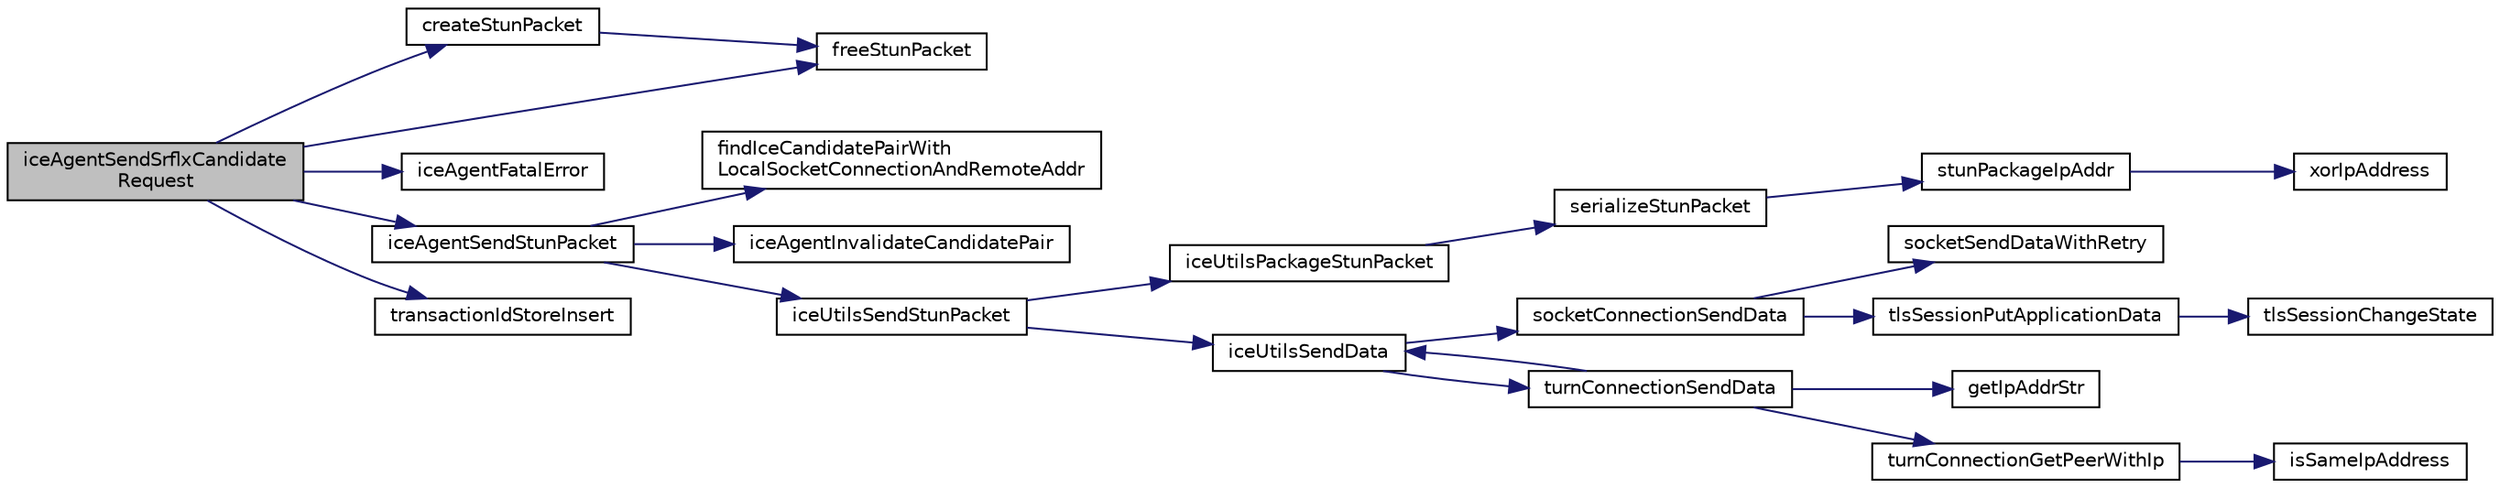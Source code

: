 digraph "iceAgentSendSrflxCandidateRequest"
{
 // LATEX_PDF_SIZE
  edge [fontname="Helvetica",fontsize="10",labelfontname="Helvetica",labelfontsize="10"];
  node [fontname="Helvetica",fontsize="10",shape=record];
  rankdir="LR";
  Node1 [label="iceAgentSendSrflxCandidate\lRequest",height=0.2,width=0.4,color="black", fillcolor="grey75", style="filled", fontcolor="black",tooltip=" "];
  Node1 -> Node2 [color="midnightblue",fontsize="10",style="solid",fontname="Helvetica"];
  Node2 [label="createStunPacket",height=0.2,width=0.4,color="black", fillcolor="white", style="filled",URL="$Stun_8c.html#a82bd20e19952bf247d16b639fc091a34",tooltip=" "];
  Node2 -> Node3 [color="midnightblue",fontsize="10",style="solid",fontname="Helvetica"];
  Node3 [label="freeStunPacket",height=0.2,width=0.4,color="black", fillcolor="white", style="filled",URL="$Stun_8c.html#a2ac5f96729bf2bfce45f59c72db4ff43",tooltip=" "];
  Node1 -> Node3 [color="midnightblue",fontsize="10",style="solid",fontname="Helvetica"];
  Node1 -> Node4 [color="midnightblue",fontsize="10",style="solid",fontname="Helvetica"];
  Node4 [label="iceAgentFatalError",height=0.2,width=0.4,color="black", fillcolor="white", style="filled",URL="$IceAgent_8c.html#ae7e2880108aafbf93c4f092712d86500",tooltip=" "];
  Node1 -> Node5 [color="midnightblue",fontsize="10",style="solid",fontname="Helvetica"];
  Node5 [label="iceAgentSendStunPacket",height=0.2,width=0.4,color="black", fillcolor="white", style="filled",URL="$IceAgent_8c.html#aff64bc1649d0c5e3390f6ad14eb9aa1e",tooltip=" "];
  Node5 -> Node6 [color="midnightblue",fontsize="10",style="solid",fontname="Helvetica"];
  Node6 [label="findIceCandidatePairWith\lLocalSocketConnectionAndRemoteAddr",height=0.2,width=0.4,color="black", fillcolor="white", style="filled",URL="$IceAgent_8c.html#a89108fd9fa5c7ef370f55cf8e69a7d77",tooltip=" "];
  Node5 -> Node7 [color="midnightblue",fontsize="10",style="solid",fontname="Helvetica"];
  Node7 [label="iceAgentInvalidateCandidatePair",height=0.2,width=0.4,color="black", fillcolor="white", style="filled",URL="$IceAgent_8c.html#add07c218275f39a2fdabc9f850eb0609",tooltip=" "];
  Node5 -> Node8 [color="midnightblue",fontsize="10",style="solid",fontname="Helvetica"];
  Node8 [label="iceUtilsSendStunPacket",height=0.2,width=0.4,color="black", fillcolor="white", style="filled",URL="$IceUtils_8c.html#a163008ed55dd5e46e25737a89d5beabb",tooltip=" "];
  Node8 -> Node9 [color="midnightblue",fontsize="10",style="solid",fontname="Helvetica"];
  Node9 [label="iceUtilsPackageStunPacket",height=0.2,width=0.4,color="black", fillcolor="white", style="filled",URL="$IceUtils_8c.html#a05a5f1ea3d3d4e73bdb4298e75f56d15",tooltip=" "];
  Node9 -> Node10 [color="midnightblue",fontsize="10",style="solid",fontname="Helvetica"];
  Node10 [label="serializeStunPacket",height=0.2,width=0.4,color="black", fillcolor="white", style="filled",URL="$Stun_8c.html#a343599eb21e2e725f465200f72c476d8",tooltip=" "];
  Node10 -> Node11 [color="midnightblue",fontsize="10",style="solid",fontname="Helvetica"];
  Node11 [label="stunPackageIpAddr",height=0.2,width=0.4,color="black", fillcolor="white", style="filled",URL="$Stun_8c.html#a0ff5d54538a4e80eca46314552a3e993",tooltip=" "];
  Node11 -> Node12 [color="midnightblue",fontsize="10",style="solid",fontname="Helvetica"];
  Node12 [label="xorIpAddress",height=0.2,width=0.4,color="black", fillcolor="white", style="filled",URL="$Stun_8c.html#a086d658c6275e5a5161934025b070c24",tooltip=" "];
  Node8 -> Node13 [color="midnightblue",fontsize="10",style="solid",fontname="Helvetica"];
  Node13 [label="iceUtilsSendData",height=0.2,width=0.4,color="black", fillcolor="white", style="filled",URL="$IceUtils_8c.html#abffd2f385a91e5840b12912df46777d4",tooltip=" "];
  Node13 -> Node14 [color="midnightblue",fontsize="10",style="solid",fontname="Helvetica"];
  Node14 [label="socketConnectionSendData",height=0.2,width=0.4,color="black", fillcolor="white", style="filled",URL="$SocketConnection_8c.html#abbba4e0cf8c625191e47489fca04d9b7",tooltip=" "];
  Node14 -> Node15 [color="midnightblue",fontsize="10",style="solid",fontname="Helvetica"];
  Node15 [label="socketSendDataWithRetry",height=0.2,width=0.4,color="black", fillcolor="white", style="filled",URL="$SocketConnection_8c.html#a731488b5d3008cdfe4ba64b9ab1ec891",tooltip=" "];
  Node14 -> Node16 [color="midnightblue",fontsize="10",style="solid",fontname="Helvetica"];
  Node16 [label="tlsSessionPutApplicationData",height=0.2,width=0.4,color="black", fillcolor="white", style="filled",URL="$Tls_8h.html#ad7b4cabf02bfbbc2d36e3abe4163fff2",tooltip=" "];
  Node16 -> Node17 [color="midnightblue",fontsize="10",style="solid",fontname="Helvetica"];
  Node17 [label="tlsSessionChangeState",height=0.2,width=0.4,color="black", fillcolor="white", style="filled",URL="$Tls_8c.html#a7dbb041b5b15c6784e9f57a09a08d467",tooltip=" "];
  Node13 -> Node18 [color="midnightblue",fontsize="10",style="solid",fontname="Helvetica"];
  Node18 [label="turnConnectionSendData",height=0.2,width=0.4,color="black", fillcolor="white", style="filled",URL="$TurnConnection_8c.html#a0d996d98abef81b2f6c54be480ef7ea1",tooltip=" "];
  Node18 -> Node19 [color="midnightblue",fontsize="10",style="solid",fontname="Helvetica"];
  Node19 [label="getIpAddrStr",height=0.2,width=0.4,color="black", fillcolor="white", style="filled",URL="$Network_8c.html#afaa547109e09c5a34437553b7258e818",tooltip=" "];
  Node18 -> Node13 [color="midnightblue",fontsize="10",style="solid",fontname="Helvetica"];
  Node18 -> Node20 [color="midnightblue",fontsize="10",style="solid",fontname="Helvetica"];
  Node20 [label="turnConnectionGetPeerWithIp",height=0.2,width=0.4,color="black", fillcolor="white", style="filled",URL="$TurnConnection_8c.html#a9554f30fbafbccca935277837ee1b2dc",tooltip=" "];
  Node20 -> Node21 [color="midnightblue",fontsize="10",style="solid",fontname="Helvetica"];
  Node21 [label="isSameIpAddress",height=0.2,width=0.4,color="black", fillcolor="white", style="filled",URL="$Network_8c.html#a05d12502235a4a9313ba49cdfc4487a4",tooltip=" "];
  Node1 -> Node22 [color="midnightblue",fontsize="10",style="solid",fontname="Helvetica"];
  Node22 [label="transactionIdStoreInsert",height=0.2,width=0.4,color="black", fillcolor="white", style="filled",URL="$IceUtils_8c.html#acfc63004cbbadc9fa89e311798da9ab6",tooltip=" "];
}
